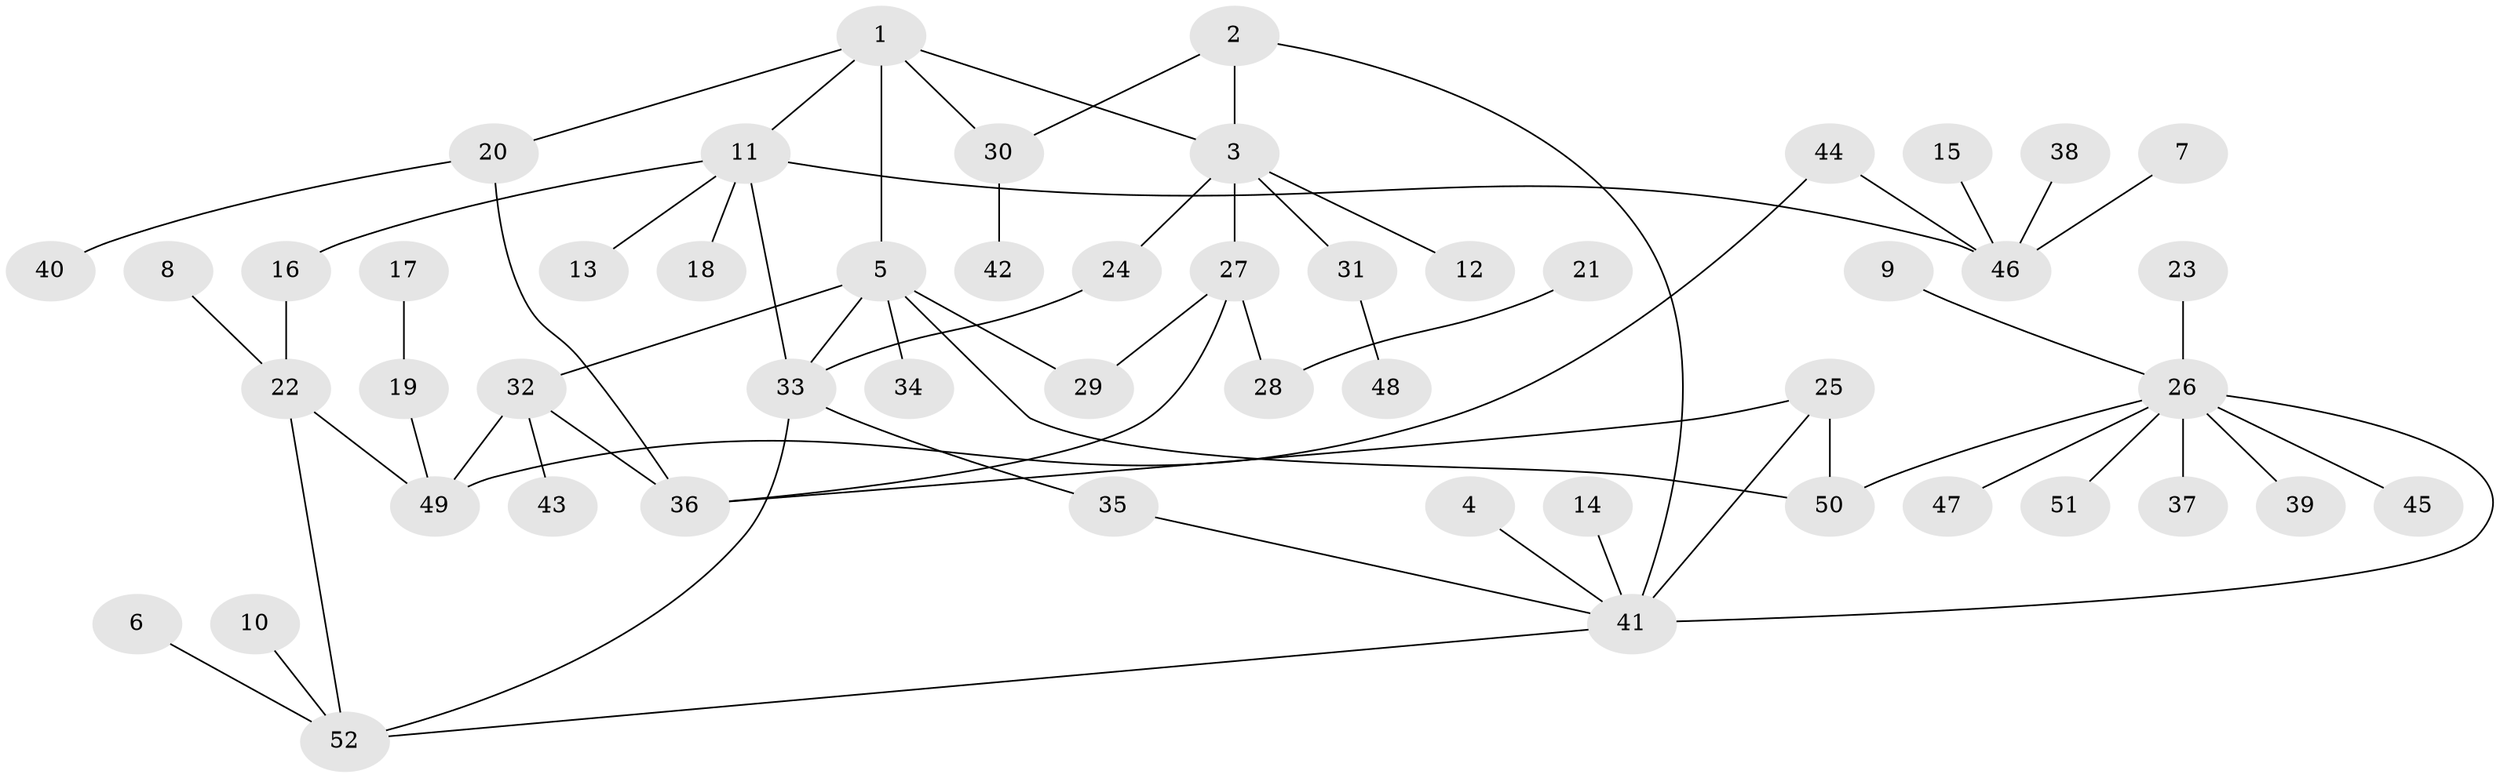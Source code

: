// original degree distribution, {6: 0.019230769230769232, 5: 0.057692307692307696, 3: 0.16346153846153846, 9: 0.009615384615384616, 7: 0.009615384615384616, 2: 0.2692307692307692, 1: 0.3942307692307692, 4: 0.07692307692307693}
// Generated by graph-tools (version 1.1) at 2025/49/03/09/25 03:49:16]
// undirected, 52 vertices, 65 edges
graph export_dot {
graph [start="1"]
  node [color=gray90,style=filled];
  1;
  2;
  3;
  4;
  5;
  6;
  7;
  8;
  9;
  10;
  11;
  12;
  13;
  14;
  15;
  16;
  17;
  18;
  19;
  20;
  21;
  22;
  23;
  24;
  25;
  26;
  27;
  28;
  29;
  30;
  31;
  32;
  33;
  34;
  35;
  36;
  37;
  38;
  39;
  40;
  41;
  42;
  43;
  44;
  45;
  46;
  47;
  48;
  49;
  50;
  51;
  52;
  1 -- 3 [weight=1.0];
  1 -- 5 [weight=1.0];
  1 -- 11 [weight=1.0];
  1 -- 20 [weight=1.0];
  1 -- 30 [weight=1.0];
  2 -- 3 [weight=1.0];
  2 -- 30 [weight=1.0];
  2 -- 41 [weight=1.0];
  3 -- 12 [weight=1.0];
  3 -- 24 [weight=1.0];
  3 -- 27 [weight=1.0];
  3 -- 31 [weight=1.0];
  4 -- 41 [weight=1.0];
  5 -- 29 [weight=1.0];
  5 -- 32 [weight=1.0];
  5 -- 33 [weight=1.0];
  5 -- 34 [weight=1.0];
  5 -- 50 [weight=1.0];
  6 -- 52 [weight=1.0];
  7 -- 46 [weight=1.0];
  8 -- 22 [weight=1.0];
  9 -- 26 [weight=1.0];
  10 -- 52 [weight=1.0];
  11 -- 13 [weight=1.0];
  11 -- 16 [weight=1.0];
  11 -- 18 [weight=1.0];
  11 -- 33 [weight=1.0];
  11 -- 46 [weight=1.0];
  14 -- 41 [weight=1.0];
  15 -- 46 [weight=1.0];
  16 -- 22 [weight=1.0];
  17 -- 19 [weight=1.0];
  19 -- 49 [weight=1.0];
  20 -- 36 [weight=1.0];
  20 -- 40 [weight=1.0];
  21 -- 28 [weight=1.0];
  22 -- 49 [weight=1.0];
  22 -- 52 [weight=1.0];
  23 -- 26 [weight=1.0];
  24 -- 33 [weight=1.0];
  25 -- 36 [weight=1.0];
  25 -- 41 [weight=1.0];
  25 -- 50 [weight=1.0];
  26 -- 37 [weight=1.0];
  26 -- 39 [weight=1.0];
  26 -- 41 [weight=2.0];
  26 -- 45 [weight=1.0];
  26 -- 47 [weight=1.0];
  26 -- 50 [weight=1.0];
  26 -- 51 [weight=1.0];
  27 -- 28 [weight=1.0];
  27 -- 29 [weight=1.0];
  27 -- 36 [weight=1.0];
  30 -- 42 [weight=1.0];
  31 -- 48 [weight=1.0];
  32 -- 36 [weight=1.0];
  32 -- 43 [weight=1.0];
  32 -- 49 [weight=1.0];
  33 -- 35 [weight=1.0];
  33 -- 52 [weight=1.0];
  35 -- 41 [weight=1.0];
  38 -- 46 [weight=1.0];
  41 -- 52 [weight=1.0];
  44 -- 46 [weight=1.0];
  44 -- 49 [weight=1.0];
}
